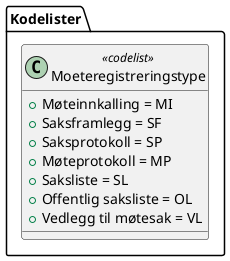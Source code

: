 @startuml
class Kodelister.Moeteregistreringstype <<codelist>> {
  +Møteinnkalling = MI
  +Saksframlegg = SF
  +Saksprotokoll = SP
  +Møteprotokoll = MP
  +Saksliste = SL
  +Offentlig saksliste = OL
  +Vedlegg til møtesak = VL
}
@enduml
